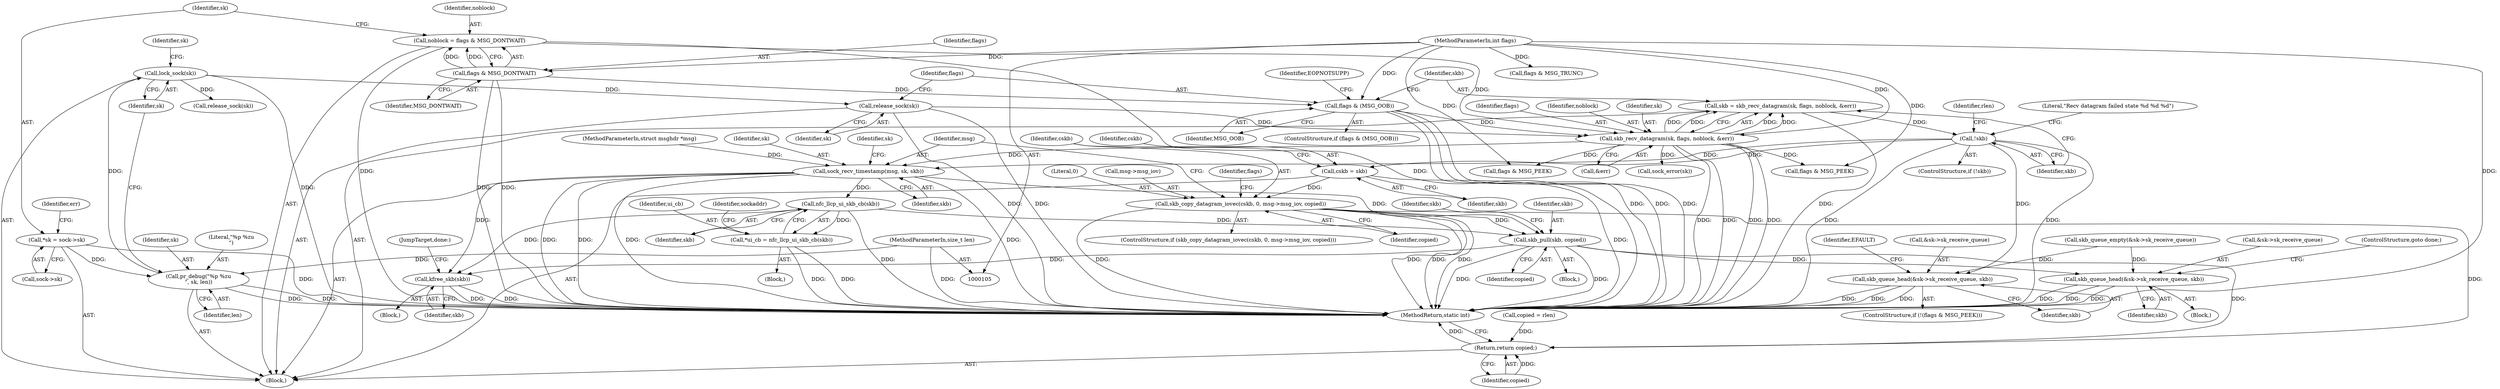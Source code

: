 digraph "0_linux_f3d3342602f8bcbf37d7c46641cb9bca7618eb1c_24@API" {
"1000164" [label="(Call,skb = skb_recv_datagram(sk, flags, noblock, &err))"];
"1000166" [label="(Call,skb_recv_datagram(sk, flags, noblock, &err))"];
"1000155" [label="(Call,release_sock(sk))"];
"1000136" [label="(Call,lock_sock(sk))"];
"1000132" [label="(Call,pr_debug(\"%p %zu\n\", sk, len))"];
"1000119" [label="(Call,*sk = sock->sk)"];
"1000109" [label="(MethodParameterIn,size_t len)"];
"1000158" [label="(Call,flags & (MSG_OOB))"];
"1000115" [label="(Call,flags & MSG_DONTWAIT)"];
"1000110" [label="(MethodParameterIn,int flags)"];
"1000113" [label="(Call,noblock = flags & MSG_DONTWAIT)"];
"1000173" [label="(Call,!skb)"];
"1000199" [label="(Call,cskb = skb)"];
"1000203" [label="(Call,skb_copy_datagram_iovec(cskb, 0, msg->msg_iov, copied))"];
"1000322" [label="(Call,skb_pull(skb, copied))"];
"1000330" [label="(Call,skb_queue_head(&sk->sk_receive_queue, skb))"];
"1000337" [label="(Call,kfree_skb(skb))"];
"1000353" [label="(Return,return copied;)"];
"1000216" [label="(Call,skb_queue_head(&sk->sk_receive_queue, skb))"];
"1000225" [label="(Call,sock_recv_timestamp(msg, sk, skb))"];
"1000243" [label="(Call,nfc_llcp_ui_skb_cb(skb))"];
"1000241" [label="(Call,*ui_cb = nfc_llcp_ui_skb_cb(skb))"];
"1000166" [label="(Call,skb_recv_datagram(sk, flags, noblock, &err))"];
"1000121" [label="(Call,sock->sk)"];
"1000321" [label="(Block,)"];
"1000203" [label="(Call,skb_copy_datagram_iovec(cskb, 0, msg->msg_iov, copied))"];
"1000221" [label="(Identifier,skb)"];
"1000242" [label="(Identifier,ui_cb)"];
"1000130" [label="(Identifier,err)"];
"1000168" [label="(Identifier,flags)"];
"1000214" [label="(Identifier,flags)"];
"1000217" [label="(Call,&sk->sk_receive_queue)"];
"1000113" [label="(Call,noblock = flags & MSG_DONTWAIT)"];
"1000115" [label="(Call,flags & MSG_DONTWAIT)"];
"1000135" [label="(Identifier,len)"];
"1000169" [label="(Identifier,noblock)"];
"1000170" [label="(Call,&err)"];
"1000331" [label="(Call,&sk->sk_receive_queue)"];
"1000209" [label="(Identifier,copied)"];
"1000323" [label="(Identifier,skb)"];
"1000195" [label="(Identifier,rlen)"];
"1000165" [label="(Identifier,skb)"];
"1000132" [label="(Call,pr_debug(\"%p %zu\n\", sk, len))"];
"1000167" [label="(Identifier,sk)"];
"1000164" [label="(Call,skb = skb_recv_datagram(sk, flags, noblock, &err))"];
"1000353" [label="(Return,return copied;)"];
"1000134" [label="(Identifier,sk)"];
"1000226" [label="(Identifier,msg)"];
"1000177" [label="(Literal,\"Recv datagram failed state %d %d %d\")"];
"1000322" [label="(Call,skb_pull(skb, copied))"];
"1000244" [label="(Identifier,skb)"];
"1000111" [label="(Block,)"];
"1000330" [label="(Call,skb_queue_head(&sk->sk_receive_queue, skb))"];
"1000155" [label="(Call,release_sock(sk))"];
"1000172" [label="(ControlStructure,if (!skb))"];
"1000158" [label="(Call,flags & (MSG_OOB))"];
"1000241" [label="(Call,*ui_cb = nfc_llcp_ui_skb_cb(skb))"];
"1000182" [label="(Call,sock_error(sk))"];
"1000200" [label="(Identifier,cskb)"];
"1000114" [label="(Identifier,noblock)"];
"1000336" [label="(ControlStructure,goto done;)"];
"1000205" [label="(Literal,0)"];
"1000136" [label="(Call,lock_sock(sk))"];
"1000120" [label="(Identifier,sk)"];
"1000224" [label="(Identifier,EFAULT)"];
"1000157" [label="(ControlStructure,if (flags & (MSG_OOB)))"];
"1000116" [label="(Identifier,flags)"];
"1000302" [label="(Block,)"];
"1000156" [label="(Identifier,sk)"];
"1000327" [label="(Identifier,skb)"];
"1000110" [label="(MethodParameterIn,int flags)"];
"1000206" [label="(Call,msg->msg_iov)"];
"1000239" [label="(Block,)"];
"1000354" [label="(Identifier,copied)"];
"1000142" [label="(Identifier,sk)"];
"1000299" [label="(Call,flags & MSG_PEEK)"];
"1000335" [label="(Identifier,skb)"];
"1000137" [label="(Identifier,sk)"];
"1000329" [label="(Block,)"];
"1000324" [label="(Identifier,copied)"];
"1000151" [label="(Call,release_sock(sk))"];
"1000228" [label="(Identifier,skb)"];
"1000108" [label="(MethodParameterIn,struct msghdr *msg)"];
"1000227" [label="(Identifier,sk)"];
"1000160" [label="(Identifier,MSG_OOB)"];
"1000201" [label="(Identifier,skb)"];
"1000243" [label="(Call,nfc_llcp_ui_skb_cb(skb))"];
"1000119" [label="(Call,*sk = sock->sk)"];
"1000199" [label="(Call,cskb = skb)"];
"1000338" [label="(Identifier,skb)"];
"1000204" [label="(Identifier,cskb)"];
"1000174" [label="(Identifier,skb)"];
"1000225" [label="(Call,sock_recv_timestamp(msg, sk, skb))"];
"1000109" [label="(MethodParameterIn,size_t len)"];
"1000355" [label="(MethodReturn,static int)"];
"1000145" [label="(Call,skb_queue_empty(&sk->sk_receive_queue))"];
"1000117" [label="(Identifier,MSG_DONTWAIT)"];
"1000211" [label="(ControlStructure,if (!(flags & MSG_PEEK)))"];
"1000347" [label="(Call,flags & MSG_TRUNC)"];
"1000202" [label="(ControlStructure,if (skb_copy_datagram_iovec(cskb, 0, msg->msg_iov, copied)))"];
"1000233" [label="(Identifier,sk)"];
"1000163" [label="(Identifier,EOPNOTSUPP)"];
"1000173" [label="(Call,!skb)"];
"1000213" [label="(Call,flags & MSG_PEEK)"];
"1000216" [label="(Call,skb_queue_head(&sk->sk_receive_queue, skb))"];
"1000159" [label="(Identifier,flags)"];
"1000350" [label="(Call,copied = rlen)"];
"1000133" [label="(Literal,\"%p %zu\n\")"];
"1000247" [label="(Identifier,sockaddr)"];
"1000339" [label="(JumpTarget,done:)"];
"1000337" [label="(Call,kfree_skb(skb))"];
"1000164" -> "1000111"  [label="AST: "];
"1000164" -> "1000166"  [label="CFG: "];
"1000165" -> "1000164"  [label="AST: "];
"1000166" -> "1000164"  [label="AST: "];
"1000174" -> "1000164"  [label="CFG: "];
"1000164" -> "1000355"  [label="DDG: "];
"1000166" -> "1000164"  [label="DDG: "];
"1000166" -> "1000164"  [label="DDG: "];
"1000166" -> "1000164"  [label="DDG: "];
"1000166" -> "1000164"  [label="DDG: "];
"1000164" -> "1000173"  [label="DDG: "];
"1000166" -> "1000170"  [label="CFG: "];
"1000167" -> "1000166"  [label="AST: "];
"1000168" -> "1000166"  [label="AST: "];
"1000169" -> "1000166"  [label="AST: "];
"1000170" -> "1000166"  [label="AST: "];
"1000166" -> "1000355"  [label="DDG: "];
"1000166" -> "1000355"  [label="DDG: "];
"1000166" -> "1000355"  [label="DDG: "];
"1000166" -> "1000355"  [label="DDG: "];
"1000155" -> "1000166"  [label="DDG: "];
"1000158" -> "1000166"  [label="DDG: "];
"1000110" -> "1000166"  [label="DDG: "];
"1000113" -> "1000166"  [label="DDG: "];
"1000166" -> "1000182"  [label="DDG: "];
"1000166" -> "1000213"  [label="DDG: "];
"1000166" -> "1000225"  [label="DDG: "];
"1000166" -> "1000299"  [label="DDG: "];
"1000155" -> "1000111"  [label="AST: "];
"1000155" -> "1000156"  [label="CFG: "];
"1000156" -> "1000155"  [label="AST: "];
"1000159" -> "1000155"  [label="CFG: "];
"1000155" -> "1000355"  [label="DDG: "];
"1000155" -> "1000355"  [label="DDG: "];
"1000136" -> "1000155"  [label="DDG: "];
"1000136" -> "1000111"  [label="AST: "];
"1000136" -> "1000137"  [label="CFG: "];
"1000137" -> "1000136"  [label="AST: "];
"1000142" -> "1000136"  [label="CFG: "];
"1000136" -> "1000355"  [label="DDG: "];
"1000132" -> "1000136"  [label="DDG: "];
"1000136" -> "1000151"  [label="DDG: "];
"1000132" -> "1000111"  [label="AST: "];
"1000132" -> "1000135"  [label="CFG: "];
"1000133" -> "1000132"  [label="AST: "];
"1000134" -> "1000132"  [label="AST: "];
"1000135" -> "1000132"  [label="AST: "];
"1000137" -> "1000132"  [label="CFG: "];
"1000132" -> "1000355"  [label="DDG: "];
"1000132" -> "1000355"  [label="DDG: "];
"1000119" -> "1000132"  [label="DDG: "];
"1000109" -> "1000132"  [label="DDG: "];
"1000119" -> "1000111"  [label="AST: "];
"1000119" -> "1000121"  [label="CFG: "];
"1000120" -> "1000119"  [label="AST: "];
"1000121" -> "1000119"  [label="AST: "];
"1000130" -> "1000119"  [label="CFG: "];
"1000119" -> "1000355"  [label="DDG: "];
"1000109" -> "1000105"  [label="AST: "];
"1000109" -> "1000355"  [label="DDG: "];
"1000158" -> "1000157"  [label="AST: "];
"1000158" -> "1000160"  [label="CFG: "];
"1000159" -> "1000158"  [label="AST: "];
"1000160" -> "1000158"  [label="AST: "];
"1000163" -> "1000158"  [label="CFG: "];
"1000165" -> "1000158"  [label="CFG: "];
"1000158" -> "1000355"  [label="DDG: "];
"1000158" -> "1000355"  [label="DDG: "];
"1000158" -> "1000355"  [label="DDG: "];
"1000115" -> "1000158"  [label="DDG: "];
"1000110" -> "1000158"  [label="DDG: "];
"1000115" -> "1000113"  [label="AST: "];
"1000115" -> "1000117"  [label="CFG: "];
"1000116" -> "1000115"  [label="AST: "];
"1000117" -> "1000115"  [label="AST: "];
"1000113" -> "1000115"  [label="CFG: "];
"1000115" -> "1000355"  [label="DDG: "];
"1000115" -> "1000355"  [label="DDG: "];
"1000115" -> "1000113"  [label="DDG: "];
"1000115" -> "1000113"  [label="DDG: "];
"1000110" -> "1000115"  [label="DDG: "];
"1000110" -> "1000105"  [label="AST: "];
"1000110" -> "1000355"  [label="DDG: "];
"1000110" -> "1000213"  [label="DDG: "];
"1000110" -> "1000299"  [label="DDG: "];
"1000110" -> "1000347"  [label="DDG: "];
"1000113" -> "1000111"  [label="AST: "];
"1000114" -> "1000113"  [label="AST: "];
"1000120" -> "1000113"  [label="CFG: "];
"1000113" -> "1000355"  [label="DDG: "];
"1000113" -> "1000355"  [label="DDG: "];
"1000173" -> "1000172"  [label="AST: "];
"1000173" -> "1000174"  [label="CFG: "];
"1000174" -> "1000173"  [label="AST: "];
"1000177" -> "1000173"  [label="CFG: "];
"1000195" -> "1000173"  [label="CFG: "];
"1000173" -> "1000355"  [label="DDG: "];
"1000173" -> "1000355"  [label="DDG: "];
"1000173" -> "1000199"  [label="DDG: "];
"1000173" -> "1000216"  [label="DDG: "];
"1000173" -> "1000225"  [label="DDG: "];
"1000199" -> "1000111"  [label="AST: "];
"1000199" -> "1000201"  [label="CFG: "];
"1000200" -> "1000199"  [label="AST: "];
"1000201" -> "1000199"  [label="AST: "];
"1000204" -> "1000199"  [label="CFG: "];
"1000199" -> "1000355"  [label="DDG: "];
"1000199" -> "1000203"  [label="DDG: "];
"1000203" -> "1000202"  [label="AST: "];
"1000203" -> "1000209"  [label="CFG: "];
"1000204" -> "1000203"  [label="AST: "];
"1000205" -> "1000203"  [label="AST: "];
"1000206" -> "1000203"  [label="AST: "];
"1000209" -> "1000203"  [label="AST: "];
"1000214" -> "1000203"  [label="CFG: "];
"1000226" -> "1000203"  [label="CFG: "];
"1000203" -> "1000355"  [label="DDG: "];
"1000203" -> "1000355"  [label="DDG: "];
"1000203" -> "1000355"  [label="DDG: "];
"1000203" -> "1000355"  [label="DDG: "];
"1000203" -> "1000322"  [label="DDG: "];
"1000203" -> "1000353"  [label="DDG: "];
"1000322" -> "1000321"  [label="AST: "];
"1000322" -> "1000324"  [label="CFG: "];
"1000323" -> "1000322"  [label="AST: "];
"1000324" -> "1000322"  [label="AST: "];
"1000327" -> "1000322"  [label="CFG: "];
"1000322" -> "1000355"  [label="DDG: "];
"1000322" -> "1000355"  [label="DDG: "];
"1000225" -> "1000322"  [label="DDG: "];
"1000243" -> "1000322"  [label="DDG: "];
"1000322" -> "1000330"  [label="DDG: "];
"1000322" -> "1000337"  [label="DDG: "];
"1000322" -> "1000353"  [label="DDG: "];
"1000330" -> "1000329"  [label="AST: "];
"1000330" -> "1000335"  [label="CFG: "];
"1000331" -> "1000330"  [label="AST: "];
"1000335" -> "1000330"  [label="AST: "];
"1000336" -> "1000330"  [label="CFG: "];
"1000330" -> "1000355"  [label="DDG: "];
"1000330" -> "1000355"  [label="DDG: "];
"1000330" -> "1000355"  [label="DDG: "];
"1000145" -> "1000330"  [label="DDG: "];
"1000337" -> "1000302"  [label="AST: "];
"1000337" -> "1000338"  [label="CFG: "];
"1000338" -> "1000337"  [label="AST: "];
"1000339" -> "1000337"  [label="CFG: "];
"1000337" -> "1000355"  [label="DDG: "];
"1000337" -> "1000355"  [label="DDG: "];
"1000225" -> "1000337"  [label="DDG: "];
"1000243" -> "1000337"  [label="DDG: "];
"1000353" -> "1000111"  [label="AST: "];
"1000353" -> "1000354"  [label="CFG: "];
"1000354" -> "1000353"  [label="AST: "];
"1000355" -> "1000353"  [label="CFG: "];
"1000353" -> "1000355"  [label="DDG: "];
"1000354" -> "1000353"  [label="DDG: "];
"1000350" -> "1000353"  [label="DDG: "];
"1000216" -> "1000211"  [label="AST: "];
"1000216" -> "1000221"  [label="CFG: "];
"1000217" -> "1000216"  [label="AST: "];
"1000221" -> "1000216"  [label="AST: "];
"1000224" -> "1000216"  [label="CFG: "];
"1000216" -> "1000355"  [label="DDG: "];
"1000216" -> "1000355"  [label="DDG: "];
"1000216" -> "1000355"  [label="DDG: "];
"1000145" -> "1000216"  [label="DDG: "];
"1000225" -> "1000111"  [label="AST: "];
"1000225" -> "1000228"  [label="CFG: "];
"1000226" -> "1000225"  [label="AST: "];
"1000227" -> "1000225"  [label="AST: "];
"1000228" -> "1000225"  [label="AST: "];
"1000233" -> "1000225"  [label="CFG: "];
"1000225" -> "1000355"  [label="DDG: "];
"1000225" -> "1000355"  [label="DDG: "];
"1000225" -> "1000355"  [label="DDG: "];
"1000225" -> "1000355"  [label="DDG: "];
"1000108" -> "1000225"  [label="DDG: "];
"1000225" -> "1000243"  [label="DDG: "];
"1000243" -> "1000241"  [label="AST: "];
"1000243" -> "1000244"  [label="CFG: "];
"1000244" -> "1000243"  [label="AST: "];
"1000241" -> "1000243"  [label="CFG: "];
"1000243" -> "1000355"  [label="DDG: "];
"1000243" -> "1000241"  [label="DDG: "];
"1000241" -> "1000239"  [label="AST: "];
"1000242" -> "1000241"  [label="AST: "];
"1000247" -> "1000241"  [label="CFG: "];
"1000241" -> "1000355"  [label="DDG: "];
"1000241" -> "1000355"  [label="DDG: "];
}
